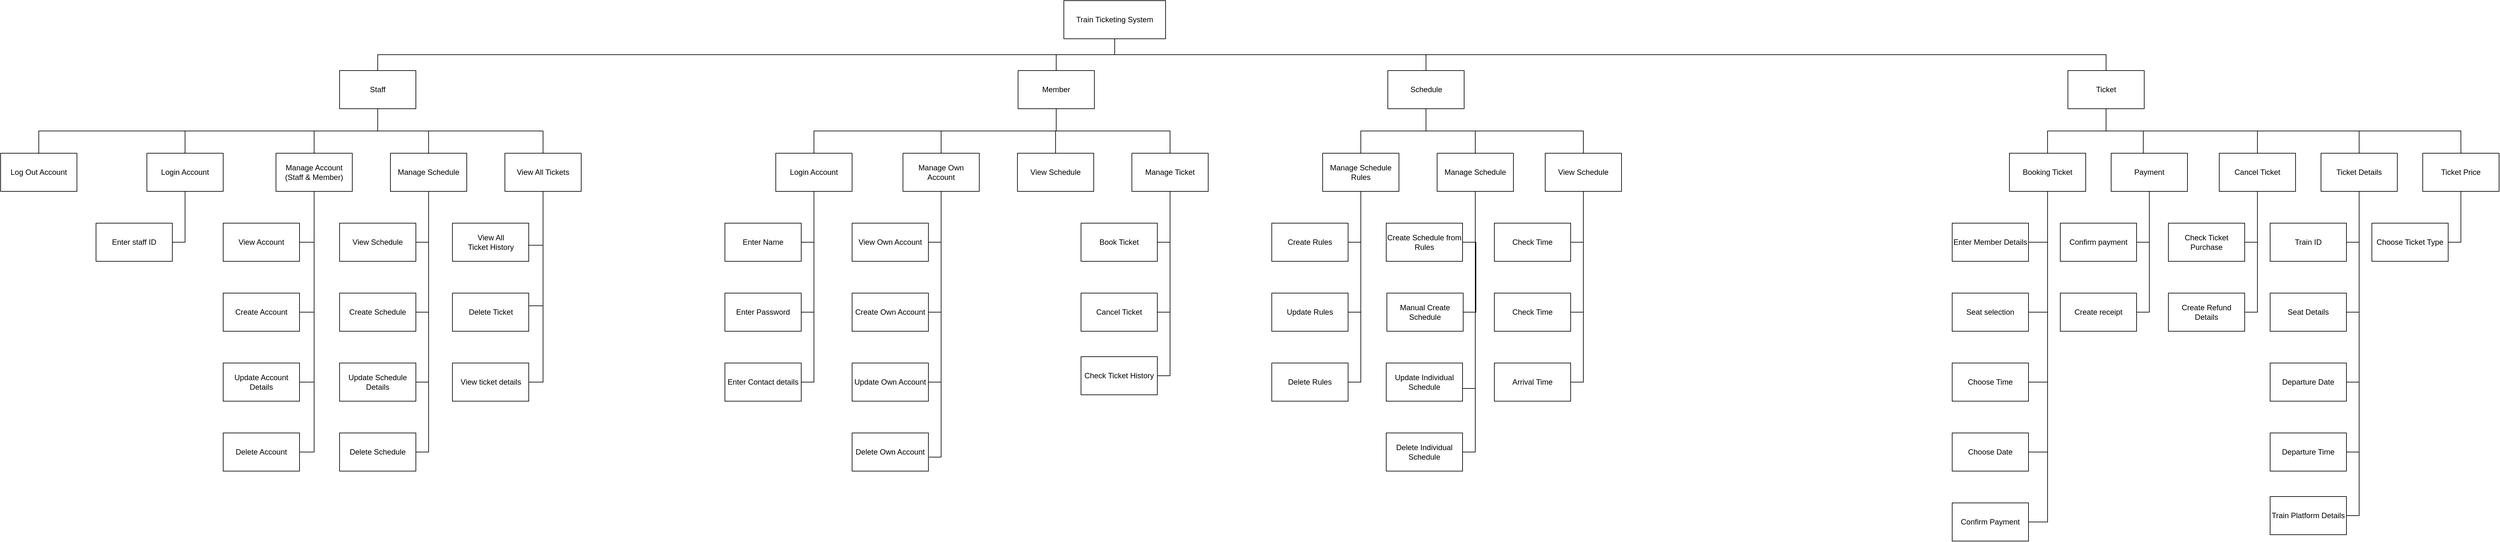 <mxfile compressed="false" version="24.2.0" type="github">
  <diagram id="B3oRqTaJLOvQRfe40nun" name="Page-1">
    <mxGraphModel dx="2879" dy="655" grid="1" gridSize="10" guides="1" tooltips="1" connect="1" arrows="1" fold="1" page="0" pageScale="1" pageWidth="827" pageHeight="1169" math="0" shadow="0">
      <root>
        <mxCell id="0" />
        <mxCell id="1" parent="0" />
        <mxCell id="5mkOq1AOxVc8VsjbNNZK-18" style="edgeStyle=orthogonalEdgeStyle;rounded=0;orthogonalLoop=1;jettySize=auto;html=1;exitX=0.5;exitY=1;exitDx=0;exitDy=0;entryX=0.5;entryY=0;entryDx=0;entryDy=0;endArrow=none;endFill=0;" parent="1" source="5mkOq1AOxVc8VsjbNNZK-1" target="5mkOq1AOxVc8VsjbNNZK-15" edge="1">
          <mxGeometry relative="1" as="geometry" />
        </mxCell>
        <mxCell id="5mkOq1AOxVc8VsjbNNZK-19" style="edgeStyle=orthogonalEdgeStyle;rounded=0;orthogonalLoop=1;jettySize=auto;html=1;exitX=0.5;exitY=1;exitDx=0;exitDy=0;entryX=0.5;entryY=0;entryDx=0;entryDy=0;endArrow=none;endFill=0;" parent="1" source="5mkOq1AOxVc8VsjbNNZK-1" target="5mkOq1AOxVc8VsjbNNZK-16" edge="1">
          <mxGeometry relative="1" as="geometry" />
        </mxCell>
        <mxCell id="5mkOq1AOxVc8VsjbNNZK-21" style="edgeStyle=orthogonalEdgeStyle;rounded=0;orthogonalLoop=1;jettySize=auto;html=1;exitX=0.5;exitY=1;exitDx=0;exitDy=0;entryX=0.5;entryY=0;entryDx=0;entryDy=0;endArrow=none;endFill=0;" parent="1" source="5mkOq1AOxVc8VsjbNNZK-1" target="5mkOq1AOxVc8VsjbNNZK-20" edge="1">
          <mxGeometry relative="1" as="geometry" />
        </mxCell>
        <mxCell id="5mkOq1AOxVc8VsjbNNZK-32" style="edgeStyle=orthogonalEdgeStyle;rounded=0;orthogonalLoop=1;jettySize=auto;html=1;exitX=0.5;exitY=1;exitDx=0;exitDy=0;endArrow=none;endFill=0;" parent="1" source="5mkOq1AOxVc8VsjbNNZK-1" target="5mkOq1AOxVc8VsjbNNZK-30" edge="1">
          <mxGeometry relative="1" as="geometry" />
        </mxCell>
        <mxCell id="HU2wz1AR68LFRofTaJY_-7" style="edgeStyle=orthogonalEdgeStyle;rounded=0;orthogonalLoop=1;jettySize=auto;html=1;exitX=0.5;exitY=1;exitDx=0;exitDy=0;endArrow=none;endFill=0;" parent="1" source="5mkOq1AOxVc8VsjbNNZK-1" target="HU2wz1AR68LFRofTaJY_-1" edge="1">
          <mxGeometry relative="1" as="geometry" />
        </mxCell>
        <mxCell id="5mkOq1AOxVc8VsjbNNZK-1" value="Staff" style="rounded=0;whiteSpace=wrap;html=1;" parent="1" vertex="1">
          <mxGeometry x="-726" y="300" width="120" height="60" as="geometry" />
        </mxCell>
        <mxCell id="5mkOq1AOxVc8VsjbNNZK-60" style="edgeStyle=orthogonalEdgeStyle;rounded=0;orthogonalLoop=1;jettySize=auto;html=1;exitX=0.5;exitY=1;exitDx=0;exitDy=0;entryX=0.5;entryY=0;entryDx=0;entryDy=0;endArrow=none;endFill=0;" parent="1" source="5mkOq1AOxVc8VsjbNNZK-2" target="5mkOq1AOxVc8VsjbNNZK-58" edge="1">
          <mxGeometry relative="1" as="geometry" />
        </mxCell>
        <mxCell id="5mkOq1AOxVc8VsjbNNZK-61" style="edgeStyle=orthogonalEdgeStyle;rounded=0;orthogonalLoop=1;jettySize=auto;html=1;exitX=0.5;exitY=1;exitDx=0;exitDy=0;entryX=0.5;entryY=0;entryDx=0;entryDy=0;endArrow=none;endFill=0;" parent="1" source="5mkOq1AOxVc8VsjbNNZK-2" target="5mkOq1AOxVc8VsjbNNZK-59" edge="1">
          <mxGeometry relative="1" as="geometry" />
        </mxCell>
        <mxCell id="5mkOq1AOxVc8VsjbNNZK-64" style="edgeStyle=orthogonalEdgeStyle;rounded=0;orthogonalLoop=1;jettySize=auto;html=1;exitX=0.5;exitY=1;exitDx=0;exitDy=0;entryX=0.5;entryY=0;entryDx=0;entryDy=0;endArrow=none;endFill=0;" parent="1" source="5mkOq1AOxVc8VsjbNNZK-2" target="5mkOq1AOxVc8VsjbNNZK-62" edge="1">
          <mxGeometry relative="1" as="geometry" />
        </mxCell>
        <mxCell id="ggEieTqBcTF5GK8j6C29-3" style="edgeStyle=orthogonalEdgeStyle;rounded=0;orthogonalLoop=1;jettySize=auto;html=1;exitX=0.5;exitY=1;exitDx=0;exitDy=0;endArrow=none;endFill=0;" edge="1" parent="1" source="5mkOq1AOxVc8VsjbNNZK-2" target="ggEieTqBcTF5GK8j6C29-2">
          <mxGeometry relative="1" as="geometry" />
        </mxCell>
        <mxCell id="5mkOq1AOxVc8VsjbNNZK-2" value="Member" style="rounded=0;whiteSpace=wrap;html=1;" parent="1" vertex="1">
          <mxGeometry x="341" y="300" width="120" height="60" as="geometry" />
        </mxCell>
        <mxCell id="ggEieTqBcTF5GK8j6C29-31" style="edgeStyle=orthogonalEdgeStyle;rounded=0;orthogonalLoop=1;jettySize=auto;html=1;exitX=0.5;exitY=1;exitDx=0;exitDy=0;entryX=0.5;entryY=0;entryDx=0;entryDy=0;endArrow=none;endFill=0;" edge="1" parent="1" source="5mkOq1AOxVc8VsjbNNZK-3" target="ggEieTqBcTF5GK8j6C29-22">
          <mxGeometry relative="1" as="geometry" />
        </mxCell>
        <mxCell id="ggEieTqBcTF5GK8j6C29-48" style="edgeStyle=orthogonalEdgeStyle;rounded=0;orthogonalLoop=1;jettySize=auto;html=1;exitX=0.5;exitY=1;exitDx=0;exitDy=0;entryX=0.5;entryY=0;entryDx=0;entryDy=0;endArrow=none;endFill=0;" edge="1" parent="1" source="5mkOq1AOxVc8VsjbNNZK-3" target="5mkOq1AOxVc8VsjbNNZK-91">
          <mxGeometry relative="1" as="geometry" />
        </mxCell>
        <mxCell id="ggEieTqBcTF5GK8j6C29-49" style="edgeStyle=orthogonalEdgeStyle;rounded=0;orthogonalLoop=1;jettySize=auto;html=1;exitX=0.5;exitY=1;exitDx=0;exitDy=0;entryX=0.5;entryY=0;entryDx=0;entryDy=0;endArrow=none;endFill=0;" edge="1" parent="1" source="5mkOq1AOxVc8VsjbNNZK-3" target="HU2wz1AR68LFRofTaJY_-8">
          <mxGeometry relative="1" as="geometry" />
        </mxCell>
        <mxCell id="ggEieTqBcTF5GK8j6C29-55" style="edgeStyle=orthogonalEdgeStyle;rounded=0;orthogonalLoop=1;jettySize=auto;html=1;exitX=0.5;exitY=1;exitDx=0;exitDy=0;endArrow=none;endFill=0;" edge="1" parent="1" source="5mkOq1AOxVc8VsjbNNZK-3" target="ggEieTqBcTF5GK8j6C29-10">
          <mxGeometry relative="1" as="geometry" />
        </mxCell>
        <mxCell id="5mkOq1AOxVc8VsjbNNZK-3" value="Ticket" style="rounded=0;whiteSpace=wrap;html=1;" parent="1" vertex="1">
          <mxGeometry x="1992" y="300" width="120" height="60" as="geometry" />
        </mxCell>
        <mxCell id="5mkOq1AOxVc8VsjbNNZK-121" style="edgeStyle=orthogonalEdgeStyle;rounded=0;orthogonalLoop=1;jettySize=auto;html=1;exitX=0.5;exitY=1;exitDx=0;exitDy=0;entryX=0.5;entryY=0;entryDx=0;entryDy=0;endArrow=none;endFill=0;" parent="1" source="5mkOq1AOxVc8VsjbNNZK-4" target="5mkOq1AOxVc8VsjbNNZK-92" edge="1">
          <mxGeometry relative="1" as="geometry" />
        </mxCell>
        <mxCell id="5mkOq1AOxVc8VsjbNNZK-122" style="edgeStyle=orthogonalEdgeStyle;rounded=0;orthogonalLoop=1;jettySize=auto;html=1;exitX=0.5;exitY=1;exitDx=0;exitDy=0;entryX=0.5;entryY=0;entryDx=0;entryDy=0;endArrow=none;endFill=0;" parent="1" source="5mkOq1AOxVc8VsjbNNZK-4" target="5mkOq1AOxVc8VsjbNNZK-93" edge="1">
          <mxGeometry relative="1" as="geometry" />
        </mxCell>
        <mxCell id="ggEieTqBcTF5GK8j6C29-13" style="edgeStyle=orthogonalEdgeStyle;rounded=0;orthogonalLoop=1;jettySize=auto;html=1;exitX=0.5;exitY=1;exitDx=0;exitDy=0;entryX=0.5;entryY=0;entryDx=0;entryDy=0;endArrow=none;endFill=0;" edge="1" parent="1" source="5mkOq1AOxVc8VsjbNNZK-4" target="ggEieTqBcTF5GK8j6C29-11">
          <mxGeometry relative="1" as="geometry" />
        </mxCell>
        <mxCell id="5mkOq1AOxVc8VsjbNNZK-4" value="Schedule" style="rounded=0;whiteSpace=wrap;html=1;" parent="1" vertex="1">
          <mxGeometry x="922.5" y="300" width="120" height="60" as="geometry" />
        </mxCell>
        <mxCell id="5mkOq1AOxVc8VsjbNNZK-6" style="edgeStyle=orthogonalEdgeStyle;rounded=0;orthogonalLoop=1;jettySize=auto;html=1;exitX=0.5;exitY=1;exitDx=0;exitDy=0;entryX=0.5;entryY=0;entryDx=0;entryDy=0;endArrow=none;endFill=0;" parent="1" source="5mkOq1AOxVc8VsjbNNZK-5" target="5mkOq1AOxVc8VsjbNNZK-1" edge="1">
          <mxGeometry relative="1" as="geometry" />
        </mxCell>
        <mxCell id="5mkOq1AOxVc8VsjbNNZK-7" style="edgeStyle=orthogonalEdgeStyle;rounded=0;orthogonalLoop=1;jettySize=auto;html=1;exitX=0.5;exitY=1;exitDx=0;exitDy=0;entryX=0.5;entryY=0;entryDx=0;entryDy=0;endArrow=none;endFill=0;" parent="1" source="5mkOq1AOxVc8VsjbNNZK-5" target="5mkOq1AOxVc8VsjbNNZK-2" edge="1">
          <mxGeometry relative="1" as="geometry" />
        </mxCell>
        <mxCell id="ggEieTqBcTF5GK8j6C29-45" style="edgeStyle=orthogonalEdgeStyle;rounded=0;orthogonalLoop=1;jettySize=auto;html=1;exitX=0.5;exitY=1;exitDx=0;exitDy=0;endArrow=none;endFill=0;" edge="1" parent="1" source="5mkOq1AOxVc8VsjbNNZK-5" target="5mkOq1AOxVc8VsjbNNZK-4">
          <mxGeometry relative="1" as="geometry" />
        </mxCell>
        <mxCell id="ggEieTqBcTF5GK8j6C29-46" style="edgeStyle=orthogonalEdgeStyle;rounded=0;orthogonalLoop=1;jettySize=auto;html=1;exitX=0.5;exitY=1;exitDx=0;exitDy=0;endArrow=none;endFill=0;" edge="1" parent="1" source="5mkOq1AOxVc8VsjbNNZK-5" target="5mkOq1AOxVc8VsjbNNZK-3">
          <mxGeometry relative="1" as="geometry" />
        </mxCell>
        <mxCell id="5mkOq1AOxVc8VsjbNNZK-5" value="Train Ticketing System" style="rounded=0;whiteSpace=wrap;html=1;" parent="1" vertex="1">
          <mxGeometry x="413" y="190" width="160" height="60" as="geometry" />
        </mxCell>
        <mxCell id="5mkOq1AOxVc8VsjbNNZK-23" style="edgeStyle=orthogonalEdgeStyle;rounded=0;orthogonalLoop=1;jettySize=auto;html=1;exitX=0.5;exitY=1;exitDx=0;exitDy=0;entryX=1;entryY=0.5;entryDx=0;entryDy=0;endArrow=none;endFill=0;" parent="1" source="5mkOq1AOxVc8VsjbNNZK-15" target="5mkOq1AOxVc8VsjbNNZK-22" edge="1">
          <mxGeometry relative="1" as="geometry" />
        </mxCell>
        <mxCell id="5mkOq1AOxVc8VsjbNNZK-25" style="edgeStyle=orthogonalEdgeStyle;rounded=0;orthogonalLoop=1;jettySize=auto;html=1;exitX=0.5;exitY=1;exitDx=0;exitDy=0;entryX=1;entryY=0.5;entryDx=0;entryDy=0;endArrow=none;endFill=0;" parent="1" source="5mkOq1AOxVc8VsjbNNZK-15" target="5mkOq1AOxVc8VsjbNNZK-24" edge="1">
          <mxGeometry relative="1" as="geometry" />
        </mxCell>
        <mxCell id="5mkOq1AOxVc8VsjbNNZK-27" style="edgeStyle=orthogonalEdgeStyle;rounded=0;orthogonalLoop=1;jettySize=auto;html=1;exitX=0.5;exitY=1;exitDx=0;exitDy=0;entryX=1;entryY=0.5;entryDx=0;entryDy=0;endArrow=none;endFill=0;" parent="1" source="5mkOq1AOxVc8VsjbNNZK-15" target="5mkOq1AOxVc8VsjbNNZK-26" edge="1">
          <mxGeometry relative="1" as="geometry" />
        </mxCell>
        <mxCell id="5mkOq1AOxVc8VsjbNNZK-29" style="edgeStyle=orthogonalEdgeStyle;rounded=0;orthogonalLoop=1;jettySize=auto;html=1;exitX=0.5;exitY=1;exitDx=0;exitDy=0;entryX=1;entryY=0.5;entryDx=0;entryDy=0;endArrow=none;endFill=0;" parent="1" source="5mkOq1AOxVc8VsjbNNZK-15" target="5mkOq1AOxVc8VsjbNNZK-28" edge="1">
          <mxGeometry relative="1" as="geometry" />
        </mxCell>
        <mxCell id="5mkOq1AOxVc8VsjbNNZK-15" value="Manage Account&lt;br&gt;(Staff &amp;amp; Member)" style="rounded=0;whiteSpace=wrap;html=1;" parent="1" vertex="1">
          <mxGeometry x="-826" y="430" width="120" height="60" as="geometry" />
        </mxCell>
        <mxCell id="5mkOq1AOxVc8VsjbNNZK-43" style="edgeStyle=orthogonalEdgeStyle;rounded=0;orthogonalLoop=1;jettySize=auto;html=1;exitX=0.5;exitY=1;exitDx=0;exitDy=0;entryX=1;entryY=0.5;entryDx=0;entryDy=0;endArrow=none;endFill=0;" parent="1" source="5mkOq1AOxVc8VsjbNNZK-16" target="5mkOq1AOxVc8VsjbNNZK-39" edge="1">
          <mxGeometry relative="1" as="geometry" />
        </mxCell>
        <mxCell id="5mkOq1AOxVc8VsjbNNZK-44" style="edgeStyle=orthogonalEdgeStyle;rounded=0;orthogonalLoop=1;jettySize=auto;html=1;exitX=0.5;exitY=1;exitDx=0;exitDy=0;entryX=1;entryY=0.5;entryDx=0;entryDy=0;endArrow=none;endFill=0;" parent="1" source="5mkOq1AOxVc8VsjbNNZK-16" target="5mkOq1AOxVc8VsjbNNZK-40" edge="1">
          <mxGeometry relative="1" as="geometry" />
        </mxCell>
        <mxCell id="5mkOq1AOxVc8VsjbNNZK-45" style="edgeStyle=orthogonalEdgeStyle;rounded=0;orthogonalLoop=1;jettySize=auto;html=1;exitX=0.5;exitY=1;exitDx=0;exitDy=0;entryX=1;entryY=0.5;entryDx=0;entryDy=0;endArrow=none;endFill=0;" parent="1" source="5mkOq1AOxVc8VsjbNNZK-16" target="5mkOq1AOxVc8VsjbNNZK-41" edge="1">
          <mxGeometry relative="1" as="geometry">
            <Array as="points">
              <mxPoint x="-586" y="790" />
            </Array>
          </mxGeometry>
        </mxCell>
        <mxCell id="5mkOq1AOxVc8VsjbNNZK-46" style="edgeStyle=orthogonalEdgeStyle;rounded=0;orthogonalLoop=1;jettySize=auto;html=1;exitX=0.5;exitY=1;exitDx=0;exitDy=0;entryX=1;entryY=0.5;entryDx=0;entryDy=0;endArrow=none;endFill=0;" parent="1" source="5mkOq1AOxVc8VsjbNNZK-16" target="5mkOq1AOxVc8VsjbNNZK-42" edge="1">
          <mxGeometry relative="1" as="geometry">
            <Array as="points">
              <mxPoint x="-586" y="900" />
            </Array>
          </mxGeometry>
        </mxCell>
        <mxCell id="5mkOq1AOxVc8VsjbNNZK-16" value="Manage Schedule" style="rounded=0;whiteSpace=wrap;html=1;" parent="1" vertex="1">
          <mxGeometry x="-646" y="430" width="120" height="60" as="geometry" />
        </mxCell>
        <mxCell id="5mkOq1AOxVc8VsjbNNZK-54" style="edgeStyle=orthogonalEdgeStyle;rounded=0;orthogonalLoop=1;jettySize=auto;html=1;exitX=0.5;exitY=1;exitDx=0;exitDy=0;entryX=1;entryY=0.5;entryDx=0;entryDy=0;endArrow=none;endFill=0;" parent="1" source="5mkOq1AOxVc8VsjbNNZK-20" target="5mkOq1AOxVc8VsjbNNZK-50" edge="1">
          <mxGeometry relative="1" as="geometry">
            <Array as="points">
              <mxPoint x="-406" y="670" />
              <mxPoint x="-428" y="670" />
            </Array>
          </mxGeometry>
        </mxCell>
        <mxCell id="ggEieTqBcTF5GK8j6C29-1" style="edgeStyle=orthogonalEdgeStyle;rounded=0;orthogonalLoop=1;jettySize=auto;html=1;exitX=0.5;exitY=1;exitDx=0;exitDy=0;entryX=1;entryY=0.5;entryDx=0;entryDy=0;endArrow=none;endFill=0;" edge="1" parent="1" source="5mkOq1AOxVc8VsjbNNZK-20" target="kZkqzwSixtJLN1sGmtti-2">
          <mxGeometry relative="1" as="geometry" />
        </mxCell>
        <mxCell id="5mkOq1AOxVc8VsjbNNZK-20" value="View All Tickets" style="rounded=0;whiteSpace=wrap;html=1;" parent="1" vertex="1">
          <mxGeometry x="-466" y="430" width="120" height="60" as="geometry" />
        </mxCell>
        <mxCell id="5mkOq1AOxVc8VsjbNNZK-22" value="View Account" style="rounded=0;whiteSpace=wrap;html=1;" parent="1" vertex="1">
          <mxGeometry x="-909" y="540" width="120" height="60" as="geometry" />
        </mxCell>
        <mxCell id="5mkOq1AOxVc8VsjbNNZK-24" value="Create Account" style="rounded=0;whiteSpace=wrap;html=1;" parent="1" vertex="1">
          <mxGeometry x="-909" y="650" width="120" height="60" as="geometry" />
        </mxCell>
        <mxCell id="5mkOq1AOxVc8VsjbNNZK-26" value="Delete Account" style="rounded=0;whiteSpace=wrap;html=1;" parent="1" vertex="1">
          <mxGeometry x="-909" y="870" width="120" height="60" as="geometry" />
        </mxCell>
        <mxCell id="5mkOq1AOxVc8VsjbNNZK-28" value="Update Account Details" style="rounded=0;whiteSpace=wrap;html=1;" parent="1" vertex="1">
          <mxGeometry x="-909" y="760" width="120" height="60" as="geometry" />
        </mxCell>
        <mxCell id="HU2wz1AR68LFRofTaJY_-16" style="edgeStyle=orthogonalEdgeStyle;rounded=0;orthogonalLoop=1;jettySize=auto;html=1;exitX=0.5;exitY=1;exitDx=0;exitDy=0;entryX=1;entryY=0.5;entryDx=0;entryDy=0;endArrow=none;endFill=0;" parent="1" source="5mkOq1AOxVc8VsjbNNZK-30" target="HU2wz1AR68LFRofTaJY_-15" edge="1">
          <mxGeometry relative="1" as="geometry" />
        </mxCell>
        <mxCell id="5mkOq1AOxVc8VsjbNNZK-30" value="Login Account" style="rounded=0;whiteSpace=wrap;html=1;" parent="1" vertex="1">
          <mxGeometry x="-1029" y="430" width="120" height="60" as="geometry" />
        </mxCell>
        <mxCell id="5mkOq1AOxVc8VsjbNNZK-39" value="View Schedule" style="rounded=0;whiteSpace=wrap;html=1;" parent="1" vertex="1">
          <mxGeometry x="-726" y="540" width="120" height="60" as="geometry" />
        </mxCell>
        <mxCell id="5mkOq1AOxVc8VsjbNNZK-40" value="Create Schedule" style="rounded=0;whiteSpace=wrap;html=1;" parent="1" vertex="1">
          <mxGeometry x="-726" y="650" width="120" height="60" as="geometry" />
        </mxCell>
        <mxCell id="5mkOq1AOxVc8VsjbNNZK-41" value="Update Schedule Details" style="rounded=0;whiteSpace=wrap;html=1;" parent="1" vertex="1">
          <mxGeometry x="-726" y="760" width="120" height="60" as="geometry" />
        </mxCell>
        <mxCell id="5mkOq1AOxVc8VsjbNNZK-42" value="Delete Schedule" style="rounded=0;whiteSpace=wrap;html=1;" parent="1" vertex="1">
          <mxGeometry x="-726" y="870" width="120" height="60" as="geometry" />
        </mxCell>
        <mxCell id="5mkOq1AOxVc8VsjbNNZK-49" value="View All&lt;div&gt;Ticket History&lt;/div&gt;" style="rounded=0;whiteSpace=wrap;html=1;" parent="1" vertex="1">
          <mxGeometry x="-548.5" y="540" width="120" height="60" as="geometry" />
        </mxCell>
        <mxCell id="5mkOq1AOxVc8VsjbNNZK-50" value="Delete Ticket" style="rounded=0;whiteSpace=wrap;html=1;" parent="1" vertex="1">
          <mxGeometry x="-548.5" y="650" width="120" height="60" as="geometry" />
        </mxCell>
        <mxCell id="5mkOq1AOxVc8VsjbNNZK-53" style="edgeStyle=orthogonalEdgeStyle;rounded=0;orthogonalLoop=1;jettySize=auto;html=1;exitX=0.5;exitY=1;exitDx=0;exitDy=0;entryX=0.993;entryY=0.58;entryDx=0;entryDy=0;entryPerimeter=0;strokeColor=default;endArrow=none;endFill=0;" parent="1" source="5mkOq1AOxVc8VsjbNNZK-20" target="5mkOq1AOxVc8VsjbNNZK-49" edge="1">
          <mxGeometry relative="1" as="geometry" />
        </mxCell>
        <mxCell id="5mkOq1AOxVc8VsjbNNZK-69" style="edgeStyle=orthogonalEdgeStyle;rounded=0;orthogonalLoop=1;jettySize=auto;html=1;exitX=0.5;exitY=1;exitDx=0;exitDy=0;entryX=1;entryY=0.5;entryDx=0;entryDy=0;endArrow=none;endFill=0;" parent="1" source="5mkOq1AOxVc8VsjbNNZK-58" target="5mkOq1AOxVc8VsjbNNZK-65" edge="1">
          <mxGeometry relative="1" as="geometry" />
        </mxCell>
        <mxCell id="5mkOq1AOxVc8VsjbNNZK-70" style="edgeStyle=orthogonalEdgeStyle;rounded=0;orthogonalLoop=1;jettySize=auto;html=1;exitX=0.5;exitY=1;exitDx=0;exitDy=0;entryX=1;entryY=0.5;entryDx=0;entryDy=0;endArrow=none;endFill=0;" parent="1" source="5mkOq1AOxVc8VsjbNNZK-58" target="5mkOq1AOxVc8VsjbNNZK-66" edge="1">
          <mxGeometry relative="1" as="geometry" />
        </mxCell>
        <mxCell id="5mkOq1AOxVc8VsjbNNZK-71" style="edgeStyle=orthogonalEdgeStyle;rounded=0;orthogonalLoop=1;jettySize=auto;html=1;exitX=0.5;exitY=1;exitDx=0;exitDy=0;entryX=1;entryY=0.5;entryDx=0;entryDy=0;endArrow=none;endFill=0;" parent="1" source="5mkOq1AOxVc8VsjbNNZK-58" target="5mkOq1AOxVc8VsjbNNZK-67" edge="1">
          <mxGeometry relative="1" as="geometry" />
        </mxCell>
        <mxCell id="5mkOq1AOxVc8VsjbNNZK-58" value="Manage Own&lt;div&gt;Account&lt;/div&gt;" style="rounded=0;whiteSpace=wrap;html=1;" parent="1" vertex="1">
          <mxGeometry x="160" y="430" width="120" height="60" as="geometry" />
        </mxCell>
        <mxCell id="5mkOq1AOxVc8VsjbNNZK-75" style="edgeStyle=orthogonalEdgeStyle;rounded=0;orthogonalLoop=1;jettySize=auto;html=1;exitX=0.5;exitY=1;exitDx=0;exitDy=0;entryX=1;entryY=0.5;entryDx=0;entryDy=0;endArrow=none;endFill=0;" parent="1" source="5mkOq1AOxVc8VsjbNNZK-59" target="5mkOq1AOxVc8VsjbNNZK-73" edge="1">
          <mxGeometry relative="1" as="geometry" />
        </mxCell>
        <mxCell id="5mkOq1AOxVc8VsjbNNZK-77" style="edgeStyle=orthogonalEdgeStyle;rounded=0;orthogonalLoop=1;jettySize=auto;html=1;exitX=0.5;exitY=1;exitDx=0;exitDy=0;entryX=1;entryY=0.5;entryDx=0;entryDy=0;endArrow=none;endFill=0;" parent="1" source="5mkOq1AOxVc8VsjbNNZK-59" target="5mkOq1AOxVc8VsjbNNZK-76" edge="1">
          <mxGeometry relative="1" as="geometry" />
        </mxCell>
        <mxCell id="ggEieTqBcTF5GK8j6C29-54" style="edgeStyle=orthogonalEdgeStyle;rounded=0;orthogonalLoop=1;jettySize=auto;html=1;exitX=0.5;exitY=1;exitDx=0;exitDy=0;entryX=1;entryY=0.5;entryDx=0;entryDy=0;endArrow=none;endFill=0;" edge="1" parent="1" source="5mkOq1AOxVc8VsjbNNZK-59" target="ggEieTqBcTF5GK8j6C29-53">
          <mxGeometry relative="1" as="geometry" />
        </mxCell>
        <mxCell id="5mkOq1AOxVc8VsjbNNZK-59" value="Manage Ticket" style="rounded=0;whiteSpace=wrap;html=1;" parent="1" vertex="1">
          <mxGeometry x="520" y="430" width="120" height="60" as="geometry" />
        </mxCell>
        <mxCell id="5mkOq1AOxVc8VsjbNNZK-62" value="View Schedule" style="rounded=0;whiteSpace=wrap;html=1;" parent="1" vertex="1">
          <mxGeometry x="340" y="430" width="120" height="60" as="geometry" />
        </mxCell>
        <mxCell id="5mkOq1AOxVc8VsjbNNZK-65" value="View Own Account" style="rounded=0;whiteSpace=wrap;html=1;" parent="1" vertex="1">
          <mxGeometry x="80" y="540" width="120" height="60" as="geometry" />
        </mxCell>
        <mxCell id="5mkOq1AOxVc8VsjbNNZK-66" value="Create Own Account" style="rounded=0;whiteSpace=wrap;html=1;" parent="1" vertex="1">
          <mxGeometry x="80" y="650" width="120" height="60" as="geometry" />
        </mxCell>
        <mxCell id="5mkOq1AOxVc8VsjbNNZK-67" value="Update Own Account" style="rounded=0;whiteSpace=wrap;html=1;" parent="1" vertex="1">
          <mxGeometry x="80" y="760" width="120" height="60" as="geometry" />
        </mxCell>
        <mxCell id="5mkOq1AOxVc8VsjbNNZK-68" value="Delete Own Account" style="rounded=0;whiteSpace=wrap;html=1;" parent="1" vertex="1">
          <mxGeometry x="80" y="870" width="120" height="60" as="geometry" />
        </mxCell>
        <mxCell id="5mkOq1AOxVc8VsjbNNZK-72" style="edgeStyle=orthogonalEdgeStyle;rounded=0;orthogonalLoop=1;jettySize=auto;html=1;exitX=0.5;exitY=1;exitDx=0;exitDy=0;entryX=1.008;entryY=0.633;entryDx=0;entryDy=0;entryPerimeter=0;endArrow=none;endFill=0;" parent="1" source="5mkOq1AOxVc8VsjbNNZK-58" target="5mkOq1AOxVc8VsjbNNZK-68" edge="1">
          <mxGeometry relative="1" as="geometry" />
        </mxCell>
        <mxCell id="5mkOq1AOxVc8VsjbNNZK-73" value="Book Ticket" style="rounded=0;whiteSpace=wrap;html=1;" parent="1" vertex="1">
          <mxGeometry x="440" y="540" width="120" height="60" as="geometry" />
        </mxCell>
        <mxCell id="5mkOq1AOxVc8VsjbNNZK-76" value="Cancel Ticket" style="rounded=0;whiteSpace=wrap;html=1;" parent="1" vertex="1">
          <mxGeometry x="440" y="650" width="120" height="60" as="geometry" />
        </mxCell>
        <mxCell id="5mkOq1AOxVc8VsjbNNZK-85" value="Check Ticket Purchase" style="rounded=0;whiteSpace=wrap;html=1;" parent="1" vertex="1">
          <mxGeometry x="2150" y="540" width="120" height="60" as="geometry" />
        </mxCell>
        <mxCell id="5mkOq1AOxVc8VsjbNNZK-86" value="Create Refund Details" style="rounded=0;whiteSpace=wrap;html=1;" parent="1" vertex="1">
          <mxGeometry x="2150" y="650" width="120" height="60" as="geometry" />
        </mxCell>
        <mxCell id="5mkOq1AOxVc8VsjbNNZK-96" style="edgeStyle=orthogonalEdgeStyle;rounded=0;orthogonalLoop=1;jettySize=auto;html=1;exitX=0.5;exitY=1;exitDx=0;exitDy=0;entryX=1;entryY=0.5;entryDx=0;entryDy=0;endArrow=none;endFill=0;" parent="1" source="5mkOq1AOxVc8VsjbNNZK-91" target="5mkOq1AOxVc8VsjbNNZK-85" edge="1">
          <mxGeometry relative="1" as="geometry" />
        </mxCell>
        <mxCell id="5mkOq1AOxVc8VsjbNNZK-97" style="edgeStyle=orthogonalEdgeStyle;rounded=0;orthogonalLoop=1;jettySize=auto;html=1;exitX=0.5;exitY=1;exitDx=0;exitDy=0;entryX=1;entryY=0.5;entryDx=0;entryDy=0;endArrow=none;endFill=0;" parent="1" source="5mkOq1AOxVc8VsjbNNZK-91" target="5mkOq1AOxVc8VsjbNNZK-86" edge="1">
          <mxGeometry relative="1" as="geometry" />
        </mxCell>
        <mxCell id="5mkOq1AOxVc8VsjbNNZK-91" value="Cancel Ticket" style="rounded=0;whiteSpace=wrap;html=1;" parent="1" vertex="1">
          <mxGeometry x="2230" y="430" width="120" height="60" as="geometry" />
        </mxCell>
        <mxCell id="5mkOq1AOxVc8VsjbNNZK-107" style="edgeStyle=orthogonalEdgeStyle;rounded=0;orthogonalLoop=1;jettySize=auto;html=1;exitX=0.5;exitY=1;exitDx=0;exitDy=0;entryX=1;entryY=0.5;entryDx=0;entryDy=0;endArrow=none;endFill=0;" parent="1" source="5mkOq1AOxVc8VsjbNNZK-92" target="5mkOq1AOxVc8VsjbNNZK-103" edge="1">
          <mxGeometry relative="1" as="geometry" />
        </mxCell>
        <mxCell id="5mkOq1AOxVc8VsjbNNZK-108" style="edgeStyle=orthogonalEdgeStyle;rounded=0;orthogonalLoop=1;jettySize=auto;html=1;exitX=0.5;exitY=1;exitDx=0;exitDy=0;entryX=1;entryY=0.5;entryDx=0;entryDy=0;endArrow=none;endFill=0;" parent="1" source="5mkOq1AOxVc8VsjbNNZK-92" target="5mkOq1AOxVc8VsjbNNZK-104" edge="1">
          <mxGeometry relative="1" as="geometry" />
        </mxCell>
        <mxCell id="5mkOq1AOxVc8VsjbNNZK-109" style="edgeStyle=orthogonalEdgeStyle;rounded=0;orthogonalLoop=1;jettySize=auto;html=1;exitX=0.5;exitY=1;exitDx=0;exitDy=0;entryX=1;entryY=0.5;entryDx=0;entryDy=0;endArrow=none;endFill=0;" parent="1" source="5mkOq1AOxVc8VsjbNNZK-92" target="5mkOq1AOxVc8VsjbNNZK-105" edge="1">
          <mxGeometry relative="1" as="geometry" />
        </mxCell>
        <mxCell id="5mkOq1AOxVc8VsjbNNZK-92" value="Manage Schedule Rules" style="rounded=0;whiteSpace=wrap;html=1;" parent="1" vertex="1">
          <mxGeometry x="820" y="430" width="120" height="60" as="geometry" />
        </mxCell>
        <mxCell id="5mkOq1AOxVc8VsjbNNZK-112" style="edgeStyle=orthogonalEdgeStyle;rounded=0;orthogonalLoop=1;jettySize=auto;html=1;exitX=0.5;exitY=1;exitDx=0;exitDy=0;entryX=1;entryY=0.5;entryDx=0;entryDy=0;endArrow=none;endFill=0;" parent="1" source="5mkOq1AOxVc8VsjbNNZK-93" target="5mkOq1AOxVc8VsjbNNZK-111" edge="1">
          <mxGeometry relative="1" as="geometry" />
        </mxCell>
        <mxCell id="5mkOq1AOxVc8VsjbNNZK-116" style="edgeStyle=orthogonalEdgeStyle;rounded=0;orthogonalLoop=1;jettySize=auto;html=1;exitX=0.5;exitY=1;exitDx=0;exitDy=0;entryX=1;entryY=0.5;entryDx=0;entryDy=0;endArrow=none;endFill=0;" parent="1" source="5mkOq1AOxVc8VsjbNNZK-93" target="5mkOq1AOxVc8VsjbNNZK-114" edge="1">
          <mxGeometry relative="1" as="geometry">
            <Array as="points">
              <mxPoint x="1060" y="800" />
            </Array>
          </mxGeometry>
        </mxCell>
        <mxCell id="5mkOq1AOxVc8VsjbNNZK-117" style="edgeStyle=orthogonalEdgeStyle;rounded=0;orthogonalLoop=1;jettySize=auto;html=1;exitX=0.5;exitY=1;exitDx=0;exitDy=0;entryX=1;entryY=0.5;entryDx=0;entryDy=0;endArrow=none;endFill=0;" parent="1" source="5mkOq1AOxVc8VsjbNNZK-93" target="5mkOq1AOxVc8VsjbNNZK-115" edge="1">
          <mxGeometry relative="1" as="geometry" />
        </mxCell>
        <mxCell id="5mkOq1AOxVc8VsjbNNZK-120" style="edgeStyle=orthogonalEdgeStyle;rounded=0;orthogonalLoop=1;jettySize=auto;html=1;exitX=0.5;exitY=1;exitDx=0;exitDy=0;entryX=1;entryY=0.5;entryDx=0;entryDy=0;endArrow=none;endFill=0;" parent="1" source="5mkOq1AOxVc8VsjbNNZK-93" target="5mkOq1AOxVc8VsjbNNZK-119" edge="1">
          <mxGeometry relative="1" as="geometry" />
        </mxCell>
        <mxCell id="5mkOq1AOxVc8VsjbNNZK-93" value="Manage Schedule" style="rounded=0;whiteSpace=wrap;html=1;" parent="1" vertex="1">
          <mxGeometry x="1000" y="430" width="120" height="60" as="geometry" />
        </mxCell>
        <mxCell id="5mkOq1AOxVc8VsjbNNZK-103" value="Create Rules" style="rounded=0;whiteSpace=wrap;html=1;" parent="1" vertex="1">
          <mxGeometry x="740" y="540" width="120" height="60" as="geometry" />
        </mxCell>
        <mxCell id="5mkOq1AOxVc8VsjbNNZK-104" value="Update Rules" style="rounded=0;whiteSpace=wrap;html=1;" parent="1" vertex="1">
          <mxGeometry x="740" y="650" width="120" height="60" as="geometry" />
        </mxCell>
        <mxCell id="5mkOq1AOxVc8VsjbNNZK-105" value="Delete Rules" style="rounded=0;whiteSpace=wrap;html=1;" parent="1" vertex="1">
          <mxGeometry x="740" y="760" width="120" height="60" as="geometry" />
        </mxCell>
        <mxCell id="5mkOq1AOxVc8VsjbNNZK-111" value="Create Schedule from Rules" style="rounded=0;whiteSpace=wrap;html=1;" parent="1" vertex="1">
          <mxGeometry x="920" y="540" width="120" height="60" as="geometry" />
        </mxCell>
        <mxCell id="5mkOq1AOxVc8VsjbNNZK-114" value="Update Individual Schedule" style="rounded=0;whiteSpace=wrap;html=1;" parent="1" vertex="1">
          <mxGeometry x="920" y="760" width="120" height="60" as="geometry" />
        </mxCell>
        <mxCell id="5mkOq1AOxVc8VsjbNNZK-115" value="Delete Individual Schedule" style="rounded=0;whiteSpace=wrap;html=1;" parent="1" vertex="1">
          <mxGeometry x="920" y="870" width="120" height="60" as="geometry" />
        </mxCell>
        <mxCell id="5mkOq1AOxVc8VsjbNNZK-119" value="Manual Create Schedule" style="rounded=0;whiteSpace=wrap;html=1;" parent="1" vertex="1">
          <mxGeometry x="921" y="650" width="120" height="60" as="geometry" />
        </mxCell>
        <mxCell id="HU2wz1AR68LFRofTaJY_-1" value="Log Out Account" style="rounded=0;whiteSpace=wrap;html=1;" parent="1" vertex="1">
          <mxGeometry x="-1259" y="430" width="120" height="60" as="geometry" />
        </mxCell>
        <mxCell id="HU2wz1AR68LFRofTaJY_-13" style="edgeStyle=orthogonalEdgeStyle;rounded=0;orthogonalLoop=1;jettySize=auto;html=1;exitX=0.5;exitY=1;exitDx=0;exitDy=0;entryX=1;entryY=0.5;entryDx=0;entryDy=0;endArrow=none;endFill=0;" parent="1" source="HU2wz1AR68LFRofTaJY_-8" target="HU2wz1AR68LFRofTaJY_-11" edge="1">
          <mxGeometry relative="1" as="geometry" />
        </mxCell>
        <mxCell id="HU2wz1AR68LFRofTaJY_-14" style="edgeStyle=orthogonalEdgeStyle;rounded=0;orthogonalLoop=1;jettySize=auto;html=1;exitX=0.5;exitY=1;exitDx=0;exitDy=0;entryX=1;entryY=0.5;entryDx=0;entryDy=0;endArrow=none;endFill=0;" parent="1" source="HU2wz1AR68LFRofTaJY_-8" target="HU2wz1AR68LFRofTaJY_-12" edge="1">
          <mxGeometry relative="1" as="geometry" />
        </mxCell>
        <mxCell id="ggEieTqBcTF5GK8j6C29-28" style="edgeStyle=orthogonalEdgeStyle;rounded=0;orthogonalLoop=1;jettySize=auto;html=1;exitX=0.5;exitY=1;exitDx=0;exitDy=0;entryX=1;entryY=0.5;entryDx=0;entryDy=0;endArrow=none;endFill=0;" edge="1" parent="1" source="HU2wz1AR68LFRofTaJY_-8" target="ggEieTqBcTF5GK8j6C29-26">
          <mxGeometry relative="1" as="geometry" />
        </mxCell>
        <mxCell id="ggEieTqBcTF5GK8j6C29-29" style="edgeStyle=orthogonalEdgeStyle;rounded=0;orthogonalLoop=1;jettySize=auto;html=1;exitX=0.5;exitY=1;exitDx=0;exitDy=0;entryX=1;entryY=0.5;entryDx=0;entryDy=0;endArrow=none;endFill=0;" edge="1" parent="1" source="HU2wz1AR68LFRofTaJY_-8" target="ggEieTqBcTF5GK8j6C29-27">
          <mxGeometry relative="1" as="geometry" />
        </mxCell>
        <mxCell id="ggEieTqBcTF5GK8j6C29-51" style="edgeStyle=orthogonalEdgeStyle;rounded=0;orthogonalLoop=1;jettySize=auto;html=1;exitX=0.5;exitY=1;exitDx=0;exitDy=0;entryX=1;entryY=0.5;entryDx=0;entryDy=0;endArrow=none;endFill=0;" edge="1" parent="1" source="HU2wz1AR68LFRofTaJY_-8" target="ggEieTqBcTF5GK8j6C29-50">
          <mxGeometry relative="1" as="geometry" />
        </mxCell>
        <mxCell id="HU2wz1AR68LFRofTaJY_-8" value="Ticket Details" style="rounded=0;whiteSpace=wrap;html=1;" parent="1" vertex="1">
          <mxGeometry x="2390" y="430" width="120" height="60" as="geometry" />
        </mxCell>
        <mxCell id="HU2wz1AR68LFRofTaJY_-11" value="Train ID" style="rounded=0;whiteSpace=wrap;html=1;" parent="1" vertex="1">
          <mxGeometry x="2310" y="540" width="120" height="60" as="geometry" />
        </mxCell>
        <mxCell id="HU2wz1AR68LFRofTaJY_-12" value="Seat Details" style="rounded=0;whiteSpace=wrap;html=1;" parent="1" vertex="1">
          <mxGeometry x="2310" y="650" width="120" height="60" as="geometry" />
        </mxCell>
        <mxCell id="HU2wz1AR68LFRofTaJY_-15" value="Enter staff ID" style="rounded=0;whiteSpace=wrap;html=1;" parent="1" vertex="1">
          <mxGeometry x="-1109" y="540" width="120" height="60" as="geometry" />
        </mxCell>
        <mxCell id="kZkqzwSixtJLN1sGmtti-2" value="View ticket details" style="rounded=0;whiteSpace=wrap;html=1;" parent="1" vertex="1">
          <mxGeometry x="-548.5" y="760" width="120" height="60" as="geometry" />
        </mxCell>
        <mxCell id="kZkqzwSixtJLN1sGmtti-3" style="edgeStyle=none;curved=1;rounded=0;orthogonalLoop=1;jettySize=auto;html=1;exitX=0.5;exitY=1;exitDx=0;exitDy=0;fontSize=12;startSize=8;endSize=8;" parent="1" source="5mkOq1AOxVc8VsjbNNZK-20" target="5mkOq1AOxVc8VsjbNNZK-20" edge="1">
          <mxGeometry relative="1" as="geometry" />
        </mxCell>
        <mxCell id="kZkqzwSixtJLN1sGmtti-5" style="edgeStyle=none;curved=1;rounded=0;orthogonalLoop=1;jettySize=auto;html=1;exitX=0.5;exitY=1;exitDx=0;exitDy=0;fontSize=12;startSize=8;endSize=8;" parent="1" source="5mkOq1AOxVc8VsjbNNZK-20" target="5mkOq1AOxVc8VsjbNNZK-20" edge="1">
          <mxGeometry relative="1" as="geometry" />
        </mxCell>
        <mxCell id="kZkqzwSixtJLN1sGmtti-6" style="edgeStyle=none;curved=1;rounded=0;orthogonalLoop=1;jettySize=auto;html=1;exitX=0.5;exitY=1;exitDx=0;exitDy=0;fontSize=12;startSize=8;endSize=8;" parent="1" source="5mkOq1AOxVc8VsjbNNZK-20" target="5mkOq1AOxVc8VsjbNNZK-20" edge="1">
          <mxGeometry relative="1" as="geometry" />
        </mxCell>
        <mxCell id="kZkqzwSixtJLN1sGmtti-7" style="edgeStyle=none;curved=1;rounded=0;orthogonalLoop=1;jettySize=auto;html=1;exitX=0.5;exitY=1;exitDx=0;exitDy=0;fontSize=12;startSize=8;endSize=8;" parent="1" source="5mkOq1AOxVc8VsjbNNZK-20" target="5mkOq1AOxVc8VsjbNNZK-20" edge="1">
          <mxGeometry relative="1" as="geometry" />
        </mxCell>
        <mxCell id="kZkqzwSixtJLN1sGmtti-8" style="edgeStyle=none;curved=1;rounded=0;orthogonalLoop=1;jettySize=auto;html=1;exitX=1;exitY=0.5;exitDx=0;exitDy=0;fontSize=12;startSize=8;endSize=8;" parent="1" source="kZkqzwSixtJLN1sGmtti-2" target="kZkqzwSixtJLN1sGmtti-2" edge="1">
          <mxGeometry relative="1" as="geometry" />
        </mxCell>
        <mxCell id="kZkqzwSixtJLN1sGmtti-10" style="edgeStyle=none;curved=1;rounded=0;orthogonalLoop=1;jettySize=auto;html=1;exitX=0.5;exitY=1;exitDx=0;exitDy=0;fontSize=12;startSize=8;endSize=8;" parent="1" source="5mkOq1AOxVc8VsjbNNZK-20" target="5mkOq1AOxVc8VsjbNNZK-20" edge="1">
          <mxGeometry relative="1" as="geometry" />
        </mxCell>
        <mxCell id="ggEieTqBcTF5GK8j6C29-6" style="edgeStyle=orthogonalEdgeStyle;rounded=0;orthogonalLoop=1;jettySize=auto;html=1;exitX=0.5;exitY=1;exitDx=0;exitDy=0;entryX=1;entryY=0.5;entryDx=0;entryDy=0;endArrow=none;endFill=0;" edge="1" parent="1" source="ggEieTqBcTF5GK8j6C29-2" target="ggEieTqBcTF5GK8j6C29-4">
          <mxGeometry relative="1" as="geometry" />
        </mxCell>
        <mxCell id="ggEieTqBcTF5GK8j6C29-7" style="edgeStyle=orthogonalEdgeStyle;rounded=0;orthogonalLoop=1;jettySize=auto;html=1;exitX=0.5;exitY=1;exitDx=0;exitDy=0;entryX=1;entryY=0.5;entryDx=0;entryDy=0;endArrow=none;endFill=0;" edge="1" parent="1" source="ggEieTqBcTF5GK8j6C29-2" target="ggEieTqBcTF5GK8j6C29-5">
          <mxGeometry relative="1" as="geometry" />
        </mxCell>
        <mxCell id="ggEieTqBcTF5GK8j6C29-9" style="edgeStyle=orthogonalEdgeStyle;rounded=0;orthogonalLoop=1;jettySize=auto;html=1;exitX=0.5;exitY=1;exitDx=0;exitDy=0;entryX=1;entryY=0.5;entryDx=0;entryDy=0;endArrow=none;endFill=0;" edge="1" parent="1" source="ggEieTqBcTF5GK8j6C29-2" target="ggEieTqBcTF5GK8j6C29-8">
          <mxGeometry relative="1" as="geometry" />
        </mxCell>
        <mxCell id="ggEieTqBcTF5GK8j6C29-2" value="Login Account" style="rounded=0;whiteSpace=wrap;html=1;" vertex="1" parent="1">
          <mxGeometry x="-40" y="430" width="120" height="60" as="geometry" />
        </mxCell>
        <mxCell id="ggEieTqBcTF5GK8j6C29-4" value="Enter Name" style="rounded=0;whiteSpace=wrap;html=1;" vertex="1" parent="1">
          <mxGeometry x="-120" y="540" width="120" height="60" as="geometry" />
        </mxCell>
        <mxCell id="ggEieTqBcTF5GK8j6C29-5" value="Enter Password" style="rounded=0;whiteSpace=wrap;html=1;" vertex="1" parent="1">
          <mxGeometry x="-120" y="650" width="120" height="60" as="geometry" />
        </mxCell>
        <mxCell id="ggEieTqBcTF5GK8j6C29-8" value="Enter Contact details" style="rounded=0;whiteSpace=wrap;html=1;" vertex="1" parent="1">
          <mxGeometry x="-120" y="760" width="120" height="60" as="geometry" />
        </mxCell>
        <mxCell id="ggEieTqBcTF5GK8j6C29-21" style="edgeStyle=orthogonalEdgeStyle;rounded=0;orthogonalLoop=1;jettySize=auto;html=1;exitX=0.5;exitY=1;exitDx=0;exitDy=0;entryX=1;entryY=0.5;entryDx=0;entryDy=0;endArrow=none;endFill=0;" edge="1" parent="1" source="ggEieTqBcTF5GK8j6C29-10" target="ggEieTqBcTF5GK8j6C29-20">
          <mxGeometry relative="1" as="geometry" />
        </mxCell>
        <mxCell id="ggEieTqBcTF5GK8j6C29-10" value="Ticket Price" style="rounded=0;whiteSpace=wrap;html=1;" vertex="1" parent="1">
          <mxGeometry x="2550" y="430" width="120" height="60" as="geometry" />
        </mxCell>
        <mxCell id="ggEieTqBcTF5GK8j6C29-18" style="edgeStyle=orthogonalEdgeStyle;rounded=0;orthogonalLoop=1;jettySize=auto;html=1;exitX=0.5;exitY=1;exitDx=0;exitDy=0;entryX=1;entryY=0.5;entryDx=0;entryDy=0;endArrow=none;endFill=0;" edge="1" parent="1" source="ggEieTqBcTF5GK8j6C29-11" target="ggEieTqBcTF5GK8j6C29-16">
          <mxGeometry relative="1" as="geometry" />
        </mxCell>
        <mxCell id="ggEieTqBcTF5GK8j6C29-56" style="edgeStyle=orthogonalEdgeStyle;rounded=0;orthogonalLoop=1;jettySize=auto;html=1;exitX=0.5;exitY=1;exitDx=0;exitDy=0;entryX=1;entryY=0.5;entryDx=0;entryDy=0;endArrow=none;endFill=0;" edge="1" parent="1" source="ggEieTqBcTF5GK8j6C29-11" target="ggEieTqBcTF5GK8j6C29-17">
          <mxGeometry relative="1" as="geometry" />
        </mxCell>
        <mxCell id="ggEieTqBcTF5GK8j6C29-57" style="edgeStyle=orthogonalEdgeStyle;rounded=0;orthogonalLoop=1;jettySize=auto;html=1;exitX=0.5;exitY=1;exitDx=0;exitDy=0;entryX=1;entryY=0.5;entryDx=0;entryDy=0;endArrow=none;endFill=0;" edge="1" parent="1" source="ggEieTqBcTF5GK8j6C29-11" target="ggEieTqBcTF5GK8j6C29-14">
          <mxGeometry relative="1" as="geometry" />
        </mxCell>
        <mxCell id="ggEieTqBcTF5GK8j6C29-11" value="View Schedule" style="rounded=0;whiteSpace=wrap;html=1;" vertex="1" parent="1">
          <mxGeometry x="1170" y="430" width="120" height="60" as="geometry" />
        </mxCell>
        <mxCell id="ggEieTqBcTF5GK8j6C29-14" value="Arrival Time" style="rounded=0;whiteSpace=wrap;html=1;" vertex="1" parent="1">
          <mxGeometry x="1090" y="760" width="120" height="60" as="geometry" />
        </mxCell>
        <mxCell id="ggEieTqBcTF5GK8j6C29-16" value="Check Time" style="rounded=0;whiteSpace=wrap;html=1;" vertex="1" parent="1">
          <mxGeometry x="1090" y="540" width="120" height="60" as="geometry" />
        </mxCell>
        <mxCell id="ggEieTqBcTF5GK8j6C29-17" value="Check Time" style="rounded=0;whiteSpace=wrap;html=1;" vertex="1" parent="1">
          <mxGeometry x="1090" y="650" width="120" height="60" as="geometry" />
        </mxCell>
        <mxCell id="ggEieTqBcTF5GK8j6C29-20" value="Choose Ticket Type" style="rounded=0;whiteSpace=wrap;html=1;" vertex="1" parent="1">
          <mxGeometry x="2470" y="540" width="120" height="60" as="geometry" />
        </mxCell>
        <mxCell id="ggEieTqBcTF5GK8j6C29-30" style="edgeStyle=orthogonalEdgeStyle;rounded=0;orthogonalLoop=1;jettySize=auto;html=1;exitX=0.5;exitY=1;exitDx=0;exitDy=0;entryX=1;entryY=0.5;entryDx=0;entryDy=0;endArrow=none;endFill=0;" edge="1" parent="1" source="ggEieTqBcTF5GK8j6C29-22" target="ggEieTqBcTF5GK8j6C29-23">
          <mxGeometry relative="1" as="geometry" />
        </mxCell>
        <mxCell id="ggEieTqBcTF5GK8j6C29-32" style="edgeStyle=orthogonalEdgeStyle;rounded=0;orthogonalLoop=1;jettySize=auto;html=1;exitX=0.5;exitY=1;exitDx=0;exitDy=0;entryX=1;entryY=0.5;entryDx=0;entryDy=0;endArrow=none;endFill=0;" edge="1" parent="1" source="ggEieTqBcTF5GK8j6C29-22" target="ggEieTqBcTF5GK8j6C29-24">
          <mxGeometry relative="1" as="geometry" />
        </mxCell>
        <mxCell id="ggEieTqBcTF5GK8j6C29-34" style="edgeStyle=orthogonalEdgeStyle;rounded=0;orthogonalLoop=1;jettySize=auto;html=1;exitX=0.5;exitY=1;exitDx=0;exitDy=0;entryX=1;entryY=0.5;entryDx=0;entryDy=0;endArrow=none;endFill=0;" edge="1" parent="1" source="ggEieTqBcTF5GK8j6C29-22" target="ggEieTqBcTF5GK8j6C29-33">
          <mxGeometry relative="1" as="geometry" />
        </mxCell>
        <mxCell id="ggEieTqBcTF5GK8j6C29-36" style="edgeStyle=orthogonalEdgeStyle;rounded=0;orthogonalLoop=1;jettySize=auto;html=1;exitX=0.5;exitY=1;exitDx=0;exitDy=0;entryX=1;entryY=0.5;entryDx=0;entryDy=0;endArrow=none;endFill=0;" edge="1" parent="1" source="ggEieTqBcTF5GK8j6C29-22" target="ggEieTqBcTF5GK8j6C29-35">
          <mxGeometry relative="1" as="geometry" />
        </mxCell>
        <mxCell id="ggEieTqBcTF5GK8j6C29-38" style="edgeStyle=orthogonalEdgeStyle;rounded=0;orthogonalLoop=1;jettySize=auto;html=1;exitX=0.5;exitY=1;exitDx=0;exitDy=0;entryX=1;entryY=0.5;entryDx=0;entryDy=0;endArrow=none;endFill=0;" edge="1" parent="1" source="ggEieTqBcTF5GK8j6C29-22" target="ggEieTqBcTF5GK8j6C29-37">
          <mxGeometry relative="1" as="geometry" />
        </mxCell>
        <mxCell id="ggEieTqBcTF5GK8j6C29-22" value="Booking Ticket" style="rounded=0;whiteSpace=wrap;html=1;" vertex="1" parent="1">
          <mxGeometry x="1900" y="430" width="120" height="60" as="geometry" />
        </mxCell>
        <mxCell id="ggEieTqBcTF5GK8j6C29-23" value="Choose Date" style="rounded=0;whiteSpace=wrap;html=1;" vertex="1" parent="1">
          <mxGeometry x="1810" y="870" width="120" height="60" as="geometry" />
        </mxCell>
        <mxCell id="ggEieTqBcTF5GK8j6C29-24" value="Choose Time" style="rounded=0;whiteSpace=wrap;html=1;" vertex="1" parent="1">
          <mxGeometry x="1810" y="760" width="120" height="60" as="geometry" />
        </mxCell>
        <mxCell id="ggEieTqBcTF5GK8j6C29-26" value="Departure Date" style="rounded=0;whiteSpace=wrap;html=1;" vertex="1" parent="1">
          <mxGeometry x="2310" y="760" width="120" height="60" as="geometry" />
        </mxCell>
        <mxCell id="ggEieTqBcTF5GK8j6C29-27" value="Departure Time" style="rounded=0;whiteSpace=wrap;html=1;" vertex="1" parent="1">
          <mxGeometry x="2310" y="870" width="120" height="60" as="geometry" />
        </mxCell>
        <mxCell id="ggEieTqBcTF5GK8j6C29-33" value="Enter Member Details" style="rounded=0;whiteSpace=wrap;html=1;" vertex="1" parent="1">
          <mxGeometry x="1810" y="540" width="120" height="60" as="geometry" />
        </mxCell>
        <mxCell id="ggEieTqBcTF5GK8j6C29-35" value="Confirm Payment" style="rounded=0;whiteSpace=wrap;html=1;" vertex="1" parent="1">
          <mxGeometry x="1810" y="980" width="120" height="60" as="geometry" />
        </mxCell>
        <mxCell id="ggEieTqBcTF5GK8j6C29-37" value="Seat selection" style="rounded=0;whiteSpace=wrap;html=1;" vertex="1" parent="1">
          <mxGeometry x="1810" y="650" width="120" height="60" as="geometry" />
        </mxCell>
        <mxCell id="ggEieTqBcTF5GK8j6C29-42" style="edgeStyle=orthogonalEdgeStyle;rounded=0;orthogonalLoop=1;jettySize=auto;html=1;exitX=0.5;exitY=1;exitDx=0;exitDy=0;entryX=1;entryY=0.5;entryDx=0;entryDy=0;endArrow=none;endFill=0;" edge="1" parent="1" source="ggEieTqBcTF5GK8j6C29-39" target="ggEieTqBcTF5GK8j6C29-40">
          <mxGeometry relative="1" as="geometry" />
        </mxCell>
        <mxCell id="ggEieTqBcTF5GK8j6C29-43" style="edgeStyle=orthogonalEdgeStyle;rounded=0;orthogonalLoop=1;jettySize=auto;html=1;exitX=0.5;exitY=1;exitDx=0;exitDy=0;entryX=1;entryY=0.5;entryDx=0;entryDy=0;endArrow=none;endFill=0;" edge="1" parent="1" source="ggEieTqBcTF5GK8j6C29-39" target="ggEieTqBcTF5GK8j6C29-41">
          <mxGeometry relative="1" as="geometry" />
        </mxCell>
        <mxCell id="ggEieTqBcTF5GK8j6C29-39" value="Payment" style="rounded=0;whiteSpace=wrap;html=1;" vertex="1" parent="1">
          <mxGeometry x="2060" y="430" width="120" height="60" as="geometry" />
        </mxCell>
        <mxCell id="ggEieTqBcTF5GK8j6C29-40" value="Confirm payment" style="rounded=0;whiteSpace=wrap;html=1;" vertex="1" parent="1">
          <mxGeometry x="1980" y="540" width="120" height="60" as="geometry" />
        </mxCell>
        <mxCell id="ggEieTqBcTF5GK8j6C29-41" value="Create receipt" style="rounded=0;whiteSpace=wrap;html=1;" vertex="1" parent="1">
          <mxGeometry x="1980" y="650" width="120" height="60" as="geometry" />
        </mxCell>
        <mxCell id="ggEieTqBcTF5GK8j6C29-47" style="edgeStyle=orthogonalEdgeStyle;rounded=0;orthogonalLoop=1;jettySize=auto;html=1;exitX=0.5;exitY=1;exitDx=0;exitDy=0;entryX=0.421;entryY=-0.003;entryDx=0;entryDy=0;entryPerimeter=0;endArrow=none;endFill=0;" edge="1" parent="1" source="5mkOq1AOxVc8VsjbNNZK-3" target="ggEieTqBcTF5GK8j6C29-39">
          <mxGeometry relative="1" as="geometry" />
        </mxCell>
        <mxCell id="ggEieTqBcTF5GK8j6C29-50" value="Train Platform Details" style="rounded=0;whiteSpace=wrap;html=1;" vertex="1" parent="1">
          <mxGeometry x="2310" y="970" width="120" height="60" as="geometry" />
        </mxCell>
        <mxCell id="ggEieTqBcTF5GK8j6C29-53" value="Check Ticket History" style="rounded=0;whiteSpace=wrap;html=1;" vertex="1" parent="1">
          <mxGeometry x="440" y="750" width="120" height="60" as="geometry" />
        </mxCell>
      </root>
    </mxGraphModel>
  </diagram>
</mxfile>
